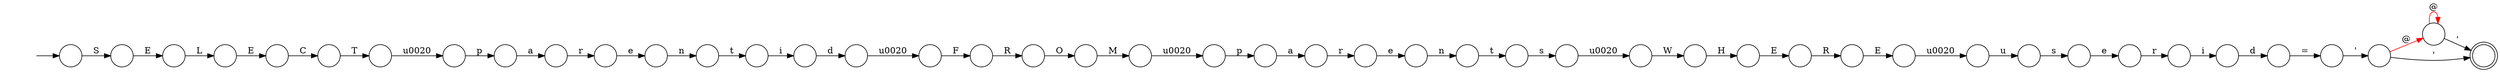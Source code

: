digraph Automaton {
  rankdir = LR;
  0 [shape=circle,label=""];
  0 -> 45 [label="\u0020"]
  1 [shape=circle,label=""];
  1 -> 10 [label="L"]
  2 [shape=circle,label=""];
  2 -> 22 [label="R"]
  3 [shape=circle,label=""];
  3 -> 21 [label="\u0020"]
  4 [shape=circle,label=""];
  4 -> 36 [label="n"]
  5 [shape=circle,label=""];
  5 -> 39 [label="R"]
  6 [shape=circle,label=""];
  6 -> 6 [label="@",color=red]
  6 -> 13 [label="'"]
  7 [shape=circle,label=""];
  7 -> 4 [label="e"]
  8 [shape=circle,label=""];
  8 -> 40 [label="e"]
  9 [shape=circle,label=""];
  9 -> 26 [label="n"]
  10 [shape=circle,label=""];
  10 -> 24 [label="E"]
  11 [shape=circle,label=""];
  11 -> 32 [label="d"]
  12 [shape=circle,label=""];
  12 -> 9 [label="e"]
  13 [shape=doublecircle,label=""];
  14 [shape=circle,label=""];
  14 -> 38 [label="a"]
  15 [shape=circle,label=""];
  15 -> 0 [label="T"]
  16 [shape=circle,label=""];
  16 -> 28 [label="a"]
  17 [shape=circle,label=""];
  17 -> 44 [label="="]
  18 [shape=circle,label=""];
  18 -> 41 [label="\u0020"]
  19 [shape=circle,label=""];
  19 -> 30 [label="i"]
  20 [shape=circle,label=""];
  20 -> 1 [label="E"]
  21 [shape=circle,label=""];
  21 -> 16 [label="p"]
  22 [shape=circle,label=""];
  22 -> 18 [label="E"]
  23 [shape=circle,label=""];
  23 -> 37 [label="H"]
  24 [shape=circle,label=""];
  24 -> 15 [label="C"]
  25 [shape=circle,label=""];
  25 -> 23 [label="W"]
  26 [shape=circle,label=""];
  26 -> 31 [label="t"]
  27 [shape=circle,label=""];
  27 -> 5 [label="F"]
  28 [shape=circle,label=""];
  28 -> 12 [label="r"]
  29 [shape=circle,label=""];
  29 -> 6 [label="@",color=red]
  29 -> 13 [label="'"]
  30 [shape=circle,label=""];
  30 -> 17 [label="d"]
  31 [shape=circle,label=""];
  31 -> 43 [label="s"]
  32 [shape=circle,label=""];
  32 -> 27 [label="\u0020"]
  33 [shape=circle,label=""];
  33 -> 8 [label="s"]
  34 [shape=circle,label=""];
  34 -> 3 [label="M"]
  35 [shape=circle,label=""];
  35 -> 11 [label="i"]
  36 [shape=circle,label=""];
  36 -> 35 [label="t"]
  37 [shape=circle,label=""];
  37 -> 2 [label="E"]
  38 [shape=circle,label=""];
  38 -> 7 [label="r"]
  39 [shape=circle,label=""];
  39 -> 34 [label="O"]
  40 [shape=circle,label=""];
  40 -> 19 [label="r"]
  41 [shape=circle,label=""];
  41 -> 33 [label="u"]
  42 [shape=circle,label=""];
  initial [shape=plaintext,label=""];
  initial -> 42
  42 -> 20 [label="S"]
  43 [shape=circle,label=""];
  43 -> 25 [label="\u0020"]
  44 [shape=circle,label=""];
  44 -> 29 [label="'"]
  45 [shape=circle,label=""];
  45 -> 14 [label="p"]
}
